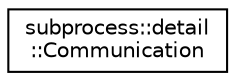digraph "Graphical Class Hierarchy"
{
  edge [fontname="Helvetica",fontsize="10",labelfontname="Helvetica",labelfontsize="10"];
  node [fontname="Helvetica",fontsize="10",shape=record];
  rankdir="LR";
  Node0 [label="subprocess::detail\l::Communication",height=0.2,width=0.4,color="black", fillcolor="white", style="filled",URL="$classsubprocess_1_1detail_1_1Communication.html"];
}
